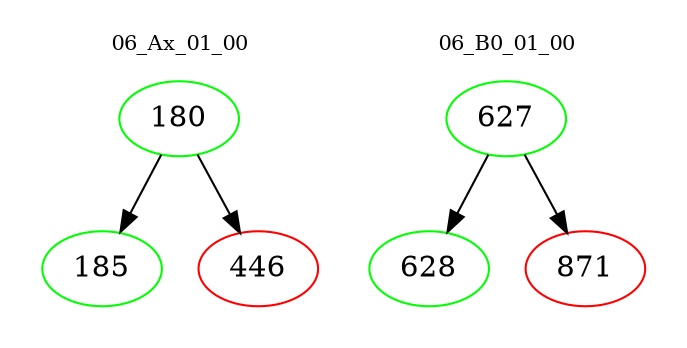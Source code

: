 digraph{
subgraph cluster_0 {
color = white
label = "06_Ax_01_00";
fontsize=10;
T0_180 [label="180", color="green"]
T0_180 -> T0_185 [color="black"]
T0_185 [label="185", color="green"]
T0_180 -> T0_446 [color="black"]
T0_446 [label="446", color="red"]
}
subgraph cluster_1 {
color = white
label = "06_B0_01_00";
fontsize=10;
T1_627 [label="627", color="green"]
T1_627 -> T1_628 [color="black"]
T1_628 [label="628", color="green"]
T1_627 -> T1_871 [color="black"]
T1_871 [label="871", color="red"]
}
}
